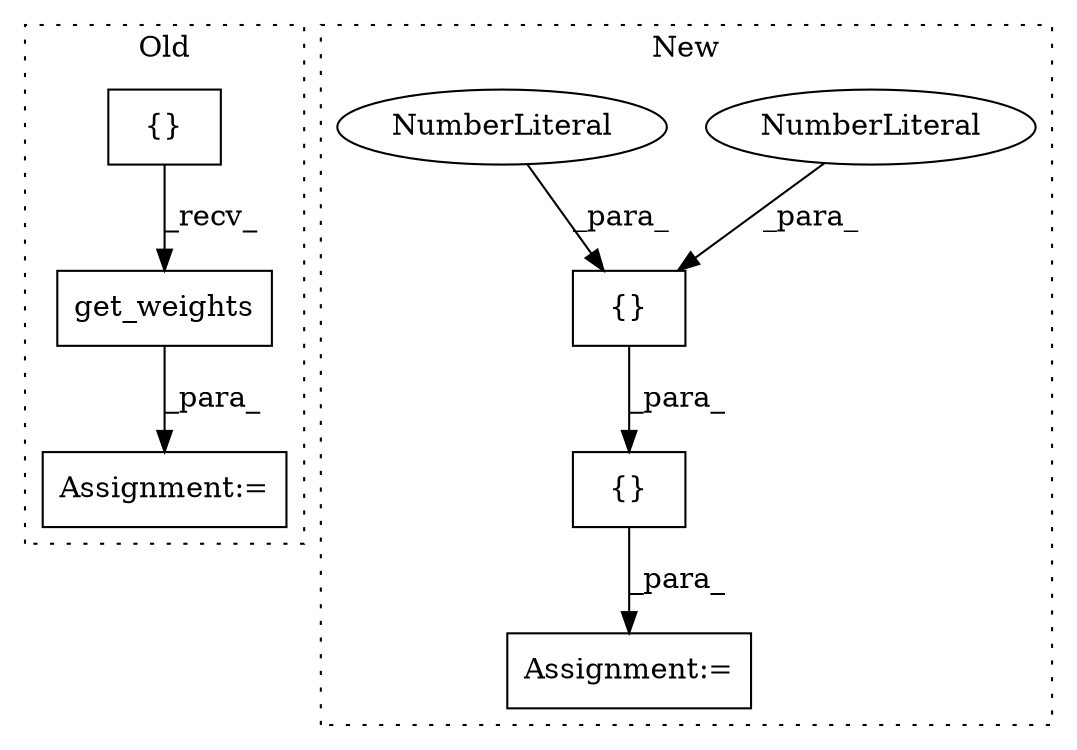 digraph G {
subgraph cluster0 {
1 [label="get_weights" a="32" s="4454" l="13" shape="box"];
3 [label="Assignment:=" a="7" s="4447" l="1" shape="box"];
6 [label="{}" a="4" s="4384,4388" l="1,1" shape="box"];
label = "Old";
style="dotted";
}
subgraph cluster1 {
2 [label="{}" a="4" s="4767,4775" l="1,1" shape="box"];
4 [label="Assignment:=" a="7" s="4734" l="1" shape="box"];
5 [label="{}" a="4" s="4766,4776" l="1,1" shape="box"];
7 [label="NumberLiteral" a="34" s="4768" l="3" shape="ellipse"];
8 [label="NumberLiteral" a="34" s="4772" l="3" shape="ellipse"];
label = "New";
style="dotted";
}
1 -> 3 [label="_para_"];
2 -> 5 [label="_para_"];
5 -> 4 [label="_para_"];
6 -> 1 [label="_recv_"];
7 -> 2 [label="_para_"];
8 -> 2 [label="_para_"];
}